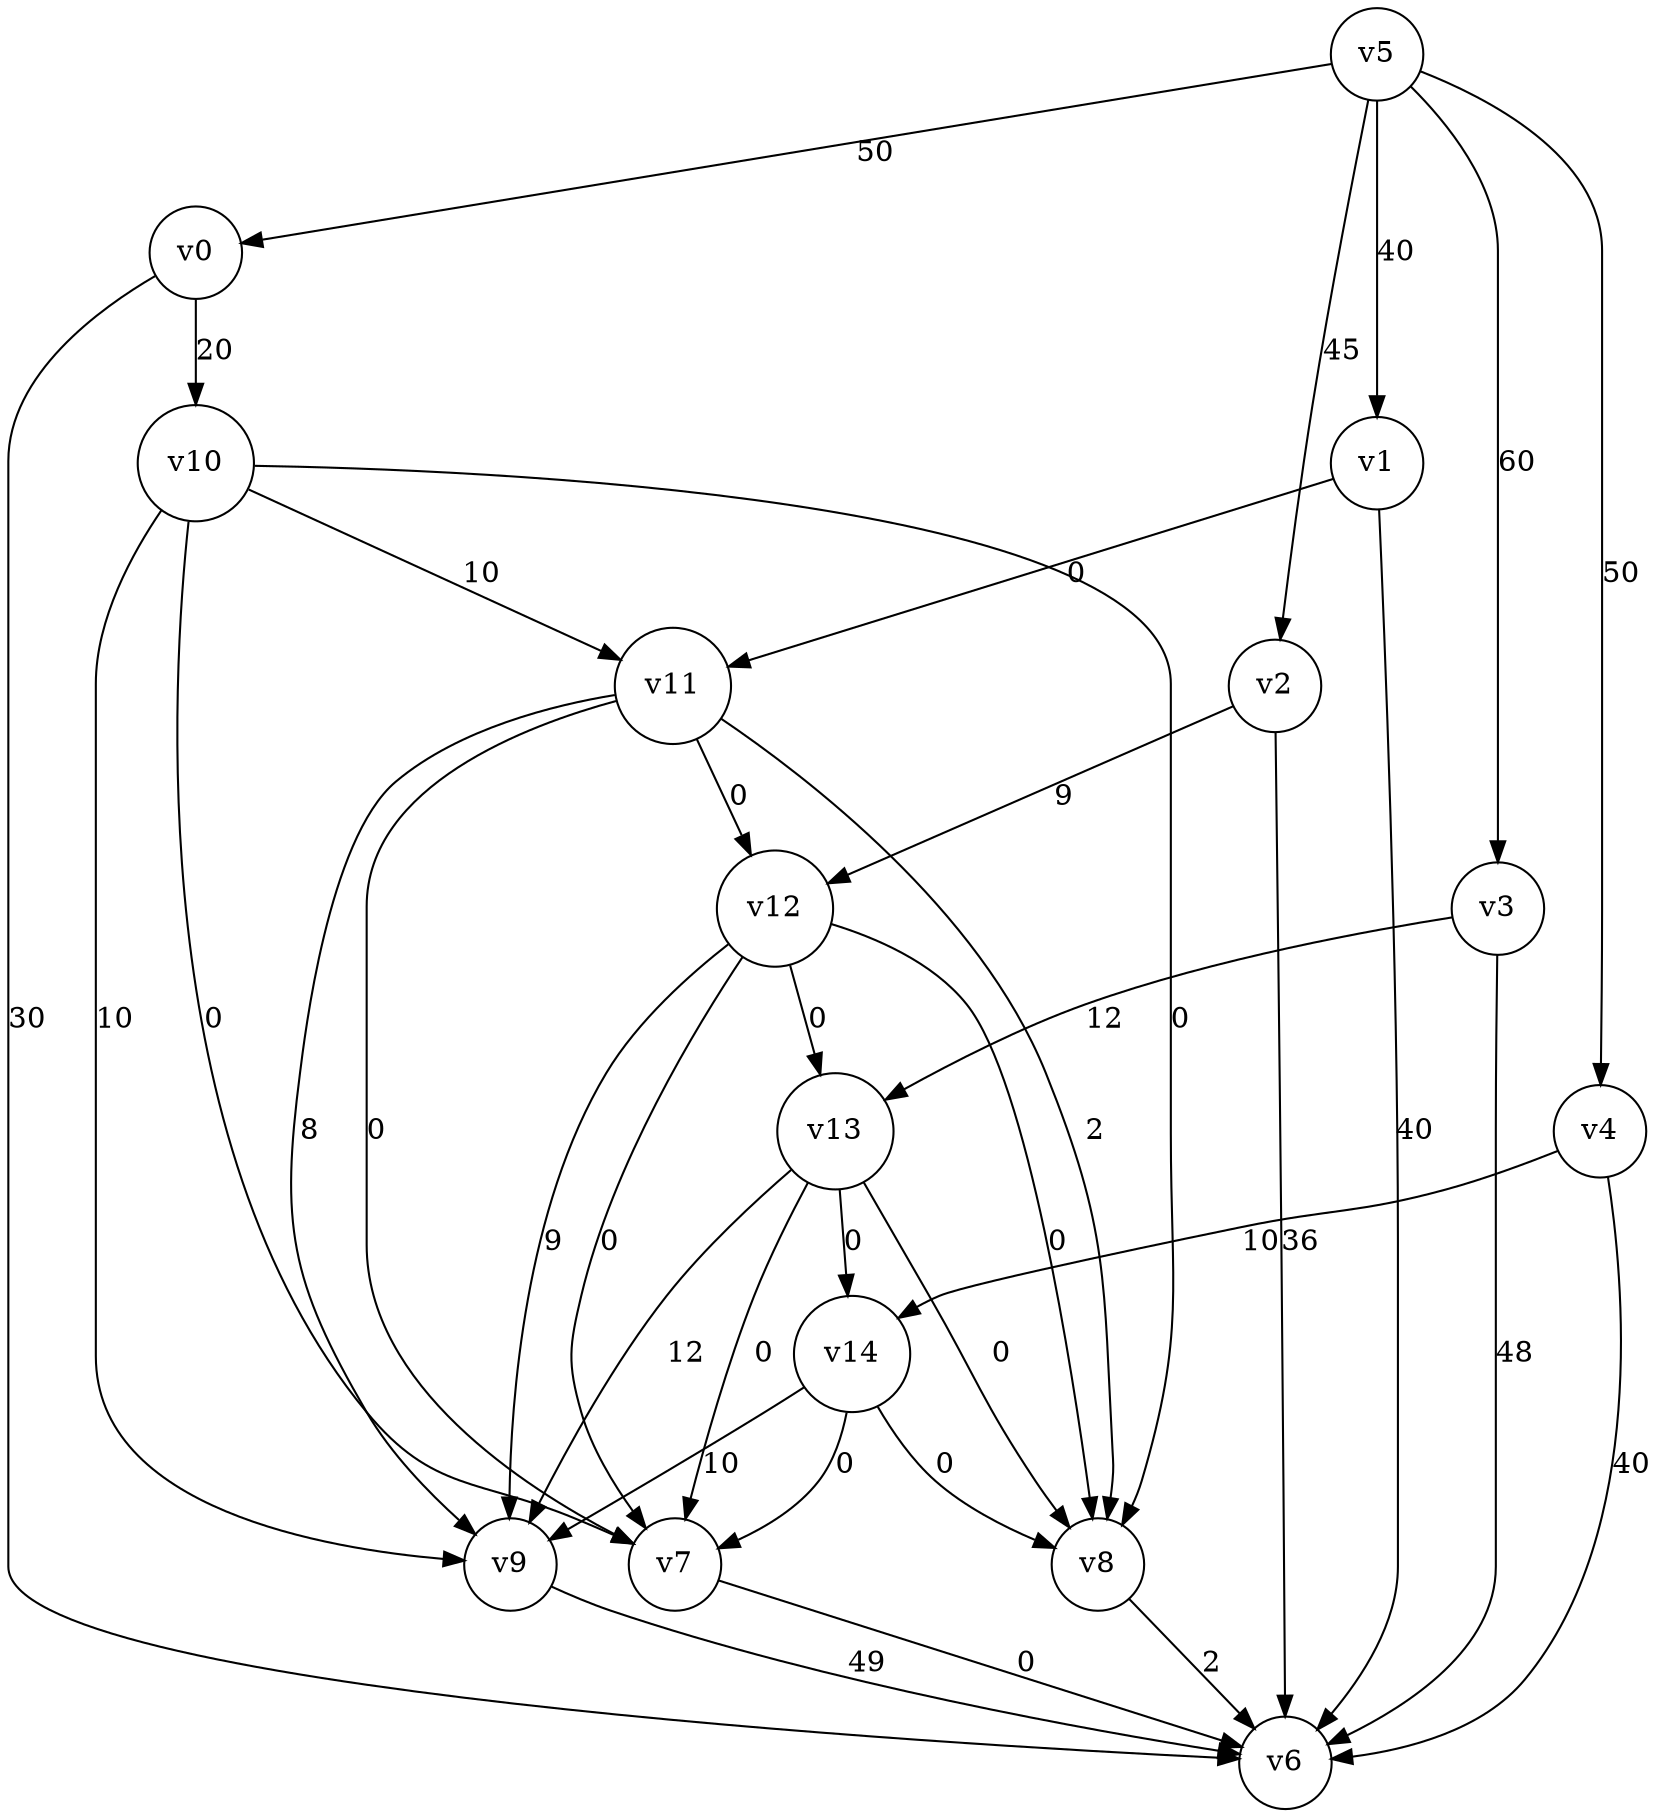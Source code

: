 digraph
{
	node [shape=circle, label="v0"] 0;
	node [shape=circle, label="v1"] 1;
	node [shape=circle, label="v2"] 2;
	node [shape=circle, label="v3"] 3;
	node [shape=circle, label="v4"] 4;
	node [shape=circle, label="v5"] 5;
	node [shape=circle, label="v6"] 6;
	node [shape=circle, label="v7"] 7;
	node [shape=circle, label="v8"] 8;
	node [shape=circle, label="v9"] 9;
	node [shape=circle, label="v10"] 10;
	node [shape=circle, label="v11"] 11;
	node [shape=circle, label="v12"] 12;
	node [shape=circle, label="v13"] 13;
	node [shape=circle, label="v14"] 14;
	0 -> 6 [label="30"]
	0 -> 10 [label="20"]
	1 -> 6 [label="40"]
	1 -> 11 [label="0"]
	2 -> 6 [label="36"]
	2 -> 12 [label="9"]
	3 -> 6 [label="48"]
	3 -> 13 [label="12"]
	4 -> 6 [label="40"]
	4 -> 14 [label="10"]
	5 -> 0 [label="50"]
	5 -> 1 [label="40"]
	5 -> 2 [label="45"]
	5 -> 3 [label="60"]
	5 -> 4 [label="50"]
	7 -> 6 [label="0"]
	8 -> 6 [label="2"]
	9 -> 6 [label="49"]
	10 -> 7 [label="0"]
	10 -> 8 [label="0"]
	10 -> 9 [label="10"]
	10 -> 11 [label="10"]
	11 -> 7 [label="0"]
	11 -> 8 [label="2"]
	11 -> 9 [label="8"]
	11 -> 12 [label="0"]
	12 -> 7 [label="0"]
	12 -> 8 [label="0"]
	12 -> 9 [label="9"]
	12 -> 13 [label="0"]
	13 -> 7 [label="0"]
	13 -> 8 [label="0"]
	13 -> 9 [label="12"]
	13 -> 14 [label="0"]
	14 -> 7 [label="0"]
	14 -> 8 [label="0"]
	14 -> 9 [label="10"]
}
